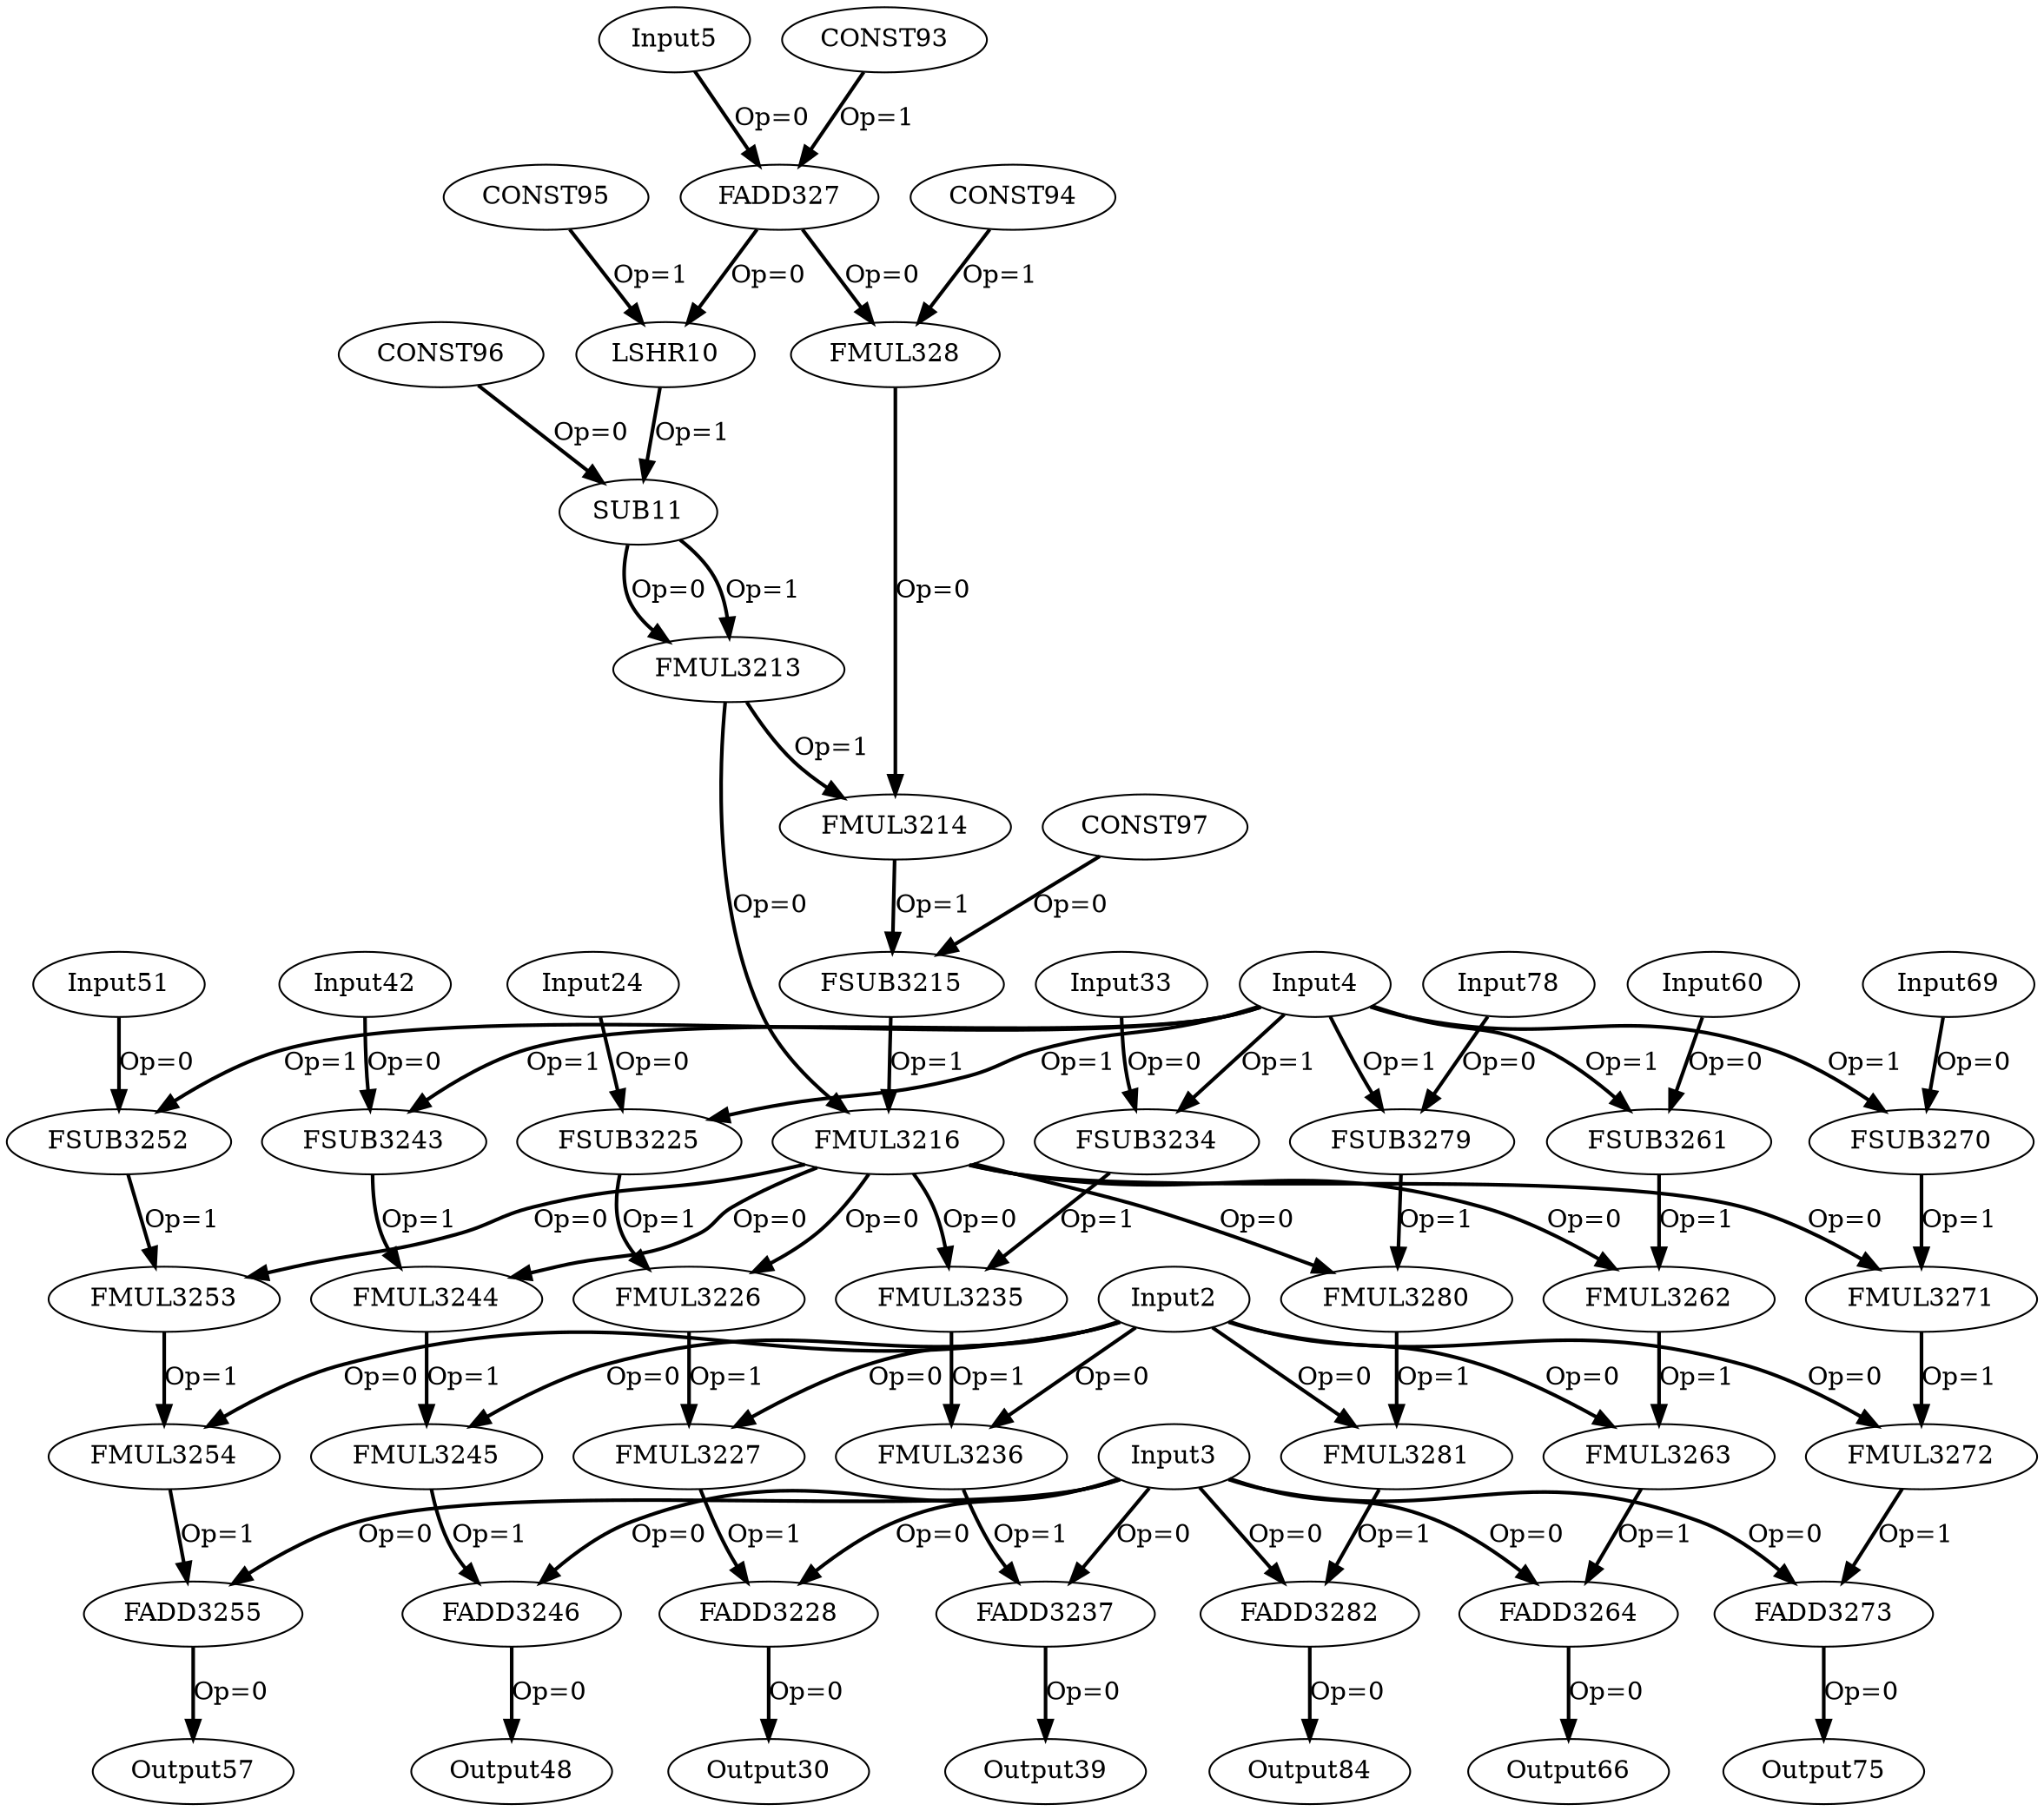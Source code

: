 Digraph G {
Input2[opcode=Input, ref_name="arg", size="0", offset="0, 0", pattern="0, 16"];
Input3[opcode=Input, ref_name="arg1", size="0", offset="0, 0", pattern="0, 16"];
Input4[opcode=Input, ref_name="arg2", size="0", offset="0, 0", pattern="0, 16"];
Input5[opcode=Input, ref_name="arg3", size="0", offset="0, 0", pattern="0, 16"];
FADD327[opcode=FADD32];
FMUL328[opcode=FMUL32];
LSHR10[opcode=LSHR];
SUB11[opcode=SUB];
FMUL3213[opcode=FMUL32];
FMUL3214[opcode=FMUL32];
FSUB3215[opcode=FSUB32];
FMUL3216[opcode=FMUL32];
Input24[opcode=Input, ref_name="arg4", size="7144", offset="0, 0", pattern="28, 16, 28, 16"];
FSUB3225[opcode=FSUB32];
FMUL3226[opcode=FMUL32];
FMUL3227[opcode=FMUL32];
FADD3228[opcode=FADD32];
Output30[opcode=Output, ref_name="arg5", size="7144", offset="0, 0", pattern="28, 16, 28, 16"];
Input33[opcode=Input, ref_name="arg4", size="7144", offset="0, 4", pattern="28, 16, 28, 16"];
FSUB3234[opcode=FSUB32];
FMUL3235[opcode=FMUL32];
FMUL3236[opcode=FMUL32];
FADD3237[opcode=FADD32];
Output39[opcode=Output, ref_name="arg5", size="7148", offset="0, 4", pattern="28, 16, 28, 16"];
Input42[opcode=Input, ref_name="arg4", size="7144", offset="0, 8", pattern="28, 16, 28, 16"];
FSUB3243[opcode=FSUB32];
FMUL3244[opcode=FMUL32];
FMUL3245[opcode=FMUL32];
FADD3246[opcode=FADD32];
Output48[opcode=Output, ref_name="arg5", size="7144", offset="8, 0", pattern="28, 16, 28, 16"];
Input51[opcode=Input, ref_name="arg4", size="7144", offset="0, 12", pattern="28, 16, 28, 16"];
FSUB3252[opcode=FSUB32];
FMUL3253[opcode=FMUL32];
FMUL3254[opcode=FMUL32];
FADD3255[opcode=FADD32];
Output57[opcode=Output, ref_name="arg5", size="7148", offset="8, 4", pattern="28, 16, 28, 16"];
Input60[opcode=Input, ref_name="arg4", size="7144", offset="0, 16", pattern="28, 16, 28, 16"];
FSUB3261[opcode=FSUB32];
FMUL3262[opcode=FMUL32];
FMUL3263[opcode=FMUL32];
FADD3264[opcode=FADD32];
Output66[opcode=Output, ref_name="arg5", size="7144", offset="16, 0", pattern="28, 16, 28, 16"];
Input69[opcode=Input, ref_name="arg4", size="7144", offset="0, 20", pattern="28, 16, 28, 16"];
FSUB3270[opcode=FSUB32];
FMUL3271[opcode=FMUL32];
FMUL3272[opcode=FMUL32];
FADD3273[opcode=FADD32];
Output75[opcode=Output, ref_name="arg5", size="7148", offset="16, 4", pattern="28, 16, 28, 16"];
Input78[opcode=Input, ref_name="arg4", size="7144", offset="0, 24", pattern="28, 16, 28, 16"];
FSUB3279[opcode=FSUB32];
FMUL3280[opcode=FMUL32];
FMUL3281[opcode=FMUL32];
FADD3282[opcode=FADD32];
Output84[opcode=Output, ref_name="arg5", size="7144", offset="24, 0", pattern="28, 16, 28, 16"];
CONST93[opcode=CONST, value=925353388];
CONST94[opcode=CONST, value=1056964608];
CONST95[opcode=CONST, value=1];
CONST96[opcode=CONST, value=1597463007];
CONST97[opcode=CONST, value=1069547520];
Input2 -> FMUL3281[operand = 0 ,color = black, style = bold, label = "Op=0"];
Input2 -> FMUL3272[operand = 0 ,color = black, style = bold, label = "Op=0"];
Input2 -> FMUL3263[operand = 0 ,color = black, style = bold, label = "Op=0"];
Input2 -> FMUL3254[operand = 0 ,color = black, style = bold, label = "Op=0"];
Input2 -> FMUL3245[operand = 0 ,color = black, style = bold, label = "Op=0"];
Input2 -> FMUL3236[operand = 0 ,color = black, style = bold, label = "Op=0"];
Input2 -> FMUL3227[operand = 0 ,color = black, style = bold, label = "Op=0"];
Input3 -> FADD3282[operand = 0 ,color = black, style = bold, label = "Op=0"];
Input3 -> FADD3273[operand = 0 ,color = black, style = bold, label = "Op=0"];
Input3 -> FADD3264[operand = 0 ,color = black, style = bold, label = "Op=0"];
Input3 -> FADD3255[operand = 0 ,color = black, style = bold, label = "Op=0"];
Input3 -> FADD3246[operand = 0 ,color = black, style = bold, label = "Op=0"];
Input3 -> FADD3237[operand = 0 ,color = black, style = bold, label = "Op=0"];
Input3 -> FADD3228[operand = 0 ,color = black, style = bold, label = "Op=0"];
Input4 -> FSUB3279[operand = 1 ,color = black, style = bold, label = "Op=1"];
Input4 -> FSUB3270[operand = 1 ,color = black, style = bold, label = "Op=1"];
Input4 -> FSUB3261[operand = 1 ,color = black, style = bold, label = "Op=1"];
Input4 -> FSUB3252[operand = 1 ,color = black, style = bold, label = "Op=1"];
Input4 -> FSUB3243[operand = 1 ,color = black, style = bold, label = "Op=1"];
Input4 -> FSUB3234[operand = 1 ,color = black, style = bold, label = "Op=1"];
Input4 -> FSUB3225[operand = 1 ,color = black, style = bold, label = "Op=1"];
Input5 -> FADD327[operand = 0 ,color = black, style = bold, label = "Op=0"];
CONST93 -> FADD327[operand = 1 ,color = black, style = bold, label = "Op=1"];
FADD327 -> FMUL328[operand = 0 ,color = black, style = bold, label = "Op=0"];
CONST94 -> FMUL328[operand = 1 ,color = black, style = bold, label = "Op=1"];
FMUL328 -> FMUL3214[operand = 0 ,color = black, style = bold, label = "Op=0"];
CONST95 -> LSHR10[operand = 1 ,color = black, style = bold, label = "Op=1"];
LSHR10 -> SUB11[operand = 1 ,color = black, style = bold, label = "Op=1"];
CONST96 -> SUB11[operand = 0 ,color = black, style = bold, label = "Op=0"];
FMUL3213 -> FMUL3216[operand = 0 ,color = black, style = bold, label = "Op=0"];
FMUL3213 -> FMUL3214[operand = 1 ,color = black, style = bold, label = "Op=1"];
FMUL3214 -> FSUB3215[operand = 1 ,color = black, style = bold, label = "Op=1"];
CONST97 -> FSUB3215[operand = 0 ,color = black, style = bold, label = "Op=0"];
FSUB3215 -> FMUL3216[operand = 1 ,color = black, style = bold, label = "Op=1"];
FMUL3216 -> FMUL3280[operand = 0 ,color = black, style = bold, label = "Op=0"];
FMUL3216 -> FMUL3271[operand = 0 ,color = black, style = bold, label = "Op=0"];
FMUL3216 -> FMUL3262[operand = 0 ,color = black, style = bold, label = "Op=0"];
FMUL3216 -> FMUL3253[operand = 0 ,color = black, style = bold, label = "Op=0"];
FMUL3216 -> FMUL3244[operand = 0 ,color = black, style = bold, label = "Op=0"];
FMUL3216 -> FMUL3235[operand = 0 ,color = black, style = bold, label = "Op=0"];
FMUL3216 -> FMUL3226[operand = 0 ,color = black, style = bold, label = "Op=0"];
Input24 -> FSUB3225[operand = 0 ,color = black, style = bold, label = "Op=0"];
FSUB3225 -> FMUL3226[operand = 1 ,color = black, style = bold, label = "Op=1"];
FMUL3226 -> FMUL3227[operand = 1 ,color = black, style = bold, label = "Op=1"];
FMUL3227 -> FADD3228[operand = 1 ,color = black, style = bold, label = "Op=1"];
FADD3228 -> Output30[operand = 0 ,color = black, style = bold, label = "Op=0"];
Input33 -> FSUB3234[operand = 0 ,color = black, style = bold, label = "Op=0"];
FSUB3234 -> FMUL3235[operand = 1 ,color = black, style = bold, label = "Op=1"];
FMUL3235 -> FMUL3236[operand = 1 ,color = black, style = bold, label = "Op=1"];
FMUL3236 -> FADD3237[operand = 1 ,color = black, style = bold, label = "Op=1"];
FADD3237 -> Output39[operand = 0 ,color = black, style = bold, label = "Op=0"];
Input42 -> FSUB3243[operand = 0 ,color = black, style = bold, label = "Op=0"];
FSUB3243 -> FMUL3244[operand = 1 ,color = black, style = bold, label = "Op=1"];
FMUL3244 -> FMUL3245[operand = 1 ,color = black, style = bold, label = "Op=1"];
FMUL3245 -> FADD3246[operand = 1 ,color = black, style = bold, label = "Op=1"];
FADD3246 -> Output48[operand = 0 ,color = black, style = bold, label = "Op=0"];
Input51 -> FSUB3252[operand = 0 ,color = black, style = bold, label = "Op=0"];
FSUB3252 -> FMUL3253[operand = 1 ,color = black, style = bold, label = "Op=1"];
FMUL3253 -> FMUL3254[operand = 1 ,color = black, style = bold, label = "Op=1"];
FMUL3254 -> FADD3255[operand = 1 ,color = black, style = bold, label = "Op=1"];
FADD3255 -> Output57[operand = 0 ,color = black, style = bold, label = "Op=0"];
Input60 -> FSUB3261[operand = 0 ,color = black, style = bold, label = "Op=0"];
FSUB3261 -> FMUL3262[operand = 1 ,color = black, style = bold, label = "Op=1"];
FMUL3262 -> FMUL3263[operand = 1 ,color = black, style = bold, label = "Op=1"];
FMUL3263 -> FADD3264[operand = 1 ,color = black, style = bold, label = "Op=1"];
FADD3264 -> Output66[operand = 0 ,color = black, style = bold, label = "Op=0"];
Input69 -> FSUB3270[operand = 0 ,color = black, style = bold, label = "Op=0"];
FSUB3270 -> FMUL3271[operand = 1 ,color = black, style = bold, label = "Op=1"];
FMUL3271 -> FMUL3272[operand = 1 ,color = black, style = bold, label = "Op=1"];
FMUL3272 -> FADD3273[operand = 1 ,color = black, style = bold, label = "Op=1"];
FADD3273 -> Output75[operand = 0 ,color = black, style = bold, label = "Op=0"];
Input78 -> FSUB3279[operand = 0 ,color = black, style = bold, label = "Op=0"];
FSUB3279 -> FMUL3280[operand = 1 ,color = black, style = bold, label = "Op=1"];
FMUL3280 -> FMUL3281[operand = 1 ,color = black, style = bold, label = "Op=1"];
FMUL3281 -> FADD3282[operand = 1 ,color = black, style = bold, label = "Op=1"];
FADD3282 -> Output84[operand = 0 ,color = black, style = bold, label = "Op=0"];
FADD327 -> LSHR10[operand = 0 ,color = black, style = bold, label = "Op=0"];
SUB11 -> FMUL3213[operand = 1 ,color = black, style = bold, label = "Op=1"];
SUB11 -> FMUL3213[operand = 0 ,color = black, style = bold, label = "Op=0"];
}
